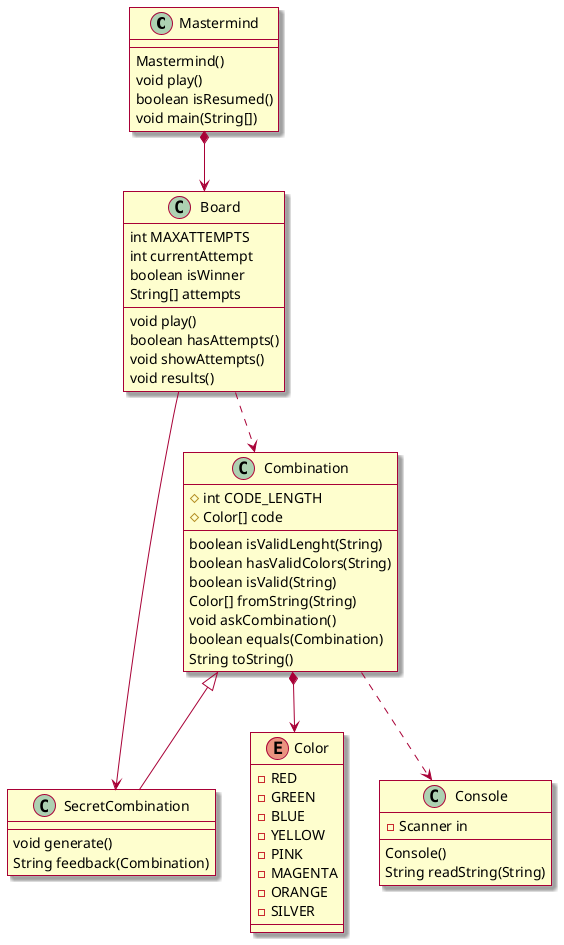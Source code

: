 @startuml

skin rose

class Mastermind {
    Mastermind()
    void play()
    boolean isResumed()
    void main(String[])
}
Mastermind *--> Board

class Board {
    int MAXATTEMPTS
    int currentAttempt
    boolean isWinner
    String[] attempts
    void play()
    boolean hasAttempts()
    void showAttempts()
    void results()
    
}

Board --> SecretCombination
Board ..> Combination


enum Color
Color : - RED
Color : - GREEN
Color : - BLUE
Color : - YELLOW
Color : - PINK
Color : - MAGENTA
Color : - ORANGE
Color : - SILVER

class Combination {
    #int CODE_LENGTH
    #Color[] code
    boolean isValidLenght(String)
    boolean hasValidColors(String)
    boolean isValid(String)
    Color[] fromString(String)
    void askCombination()
    boolean equals(Combination)
    String toString()
}

Combination *--> Color
Combination <|-- SecretCombination
Combination ..> Console

class SecretCombination {
    void generate()
    String feedback(Combination)
}

class Console {
    -Scanner in
    Console()
    String readString(String)

}

@enduml
